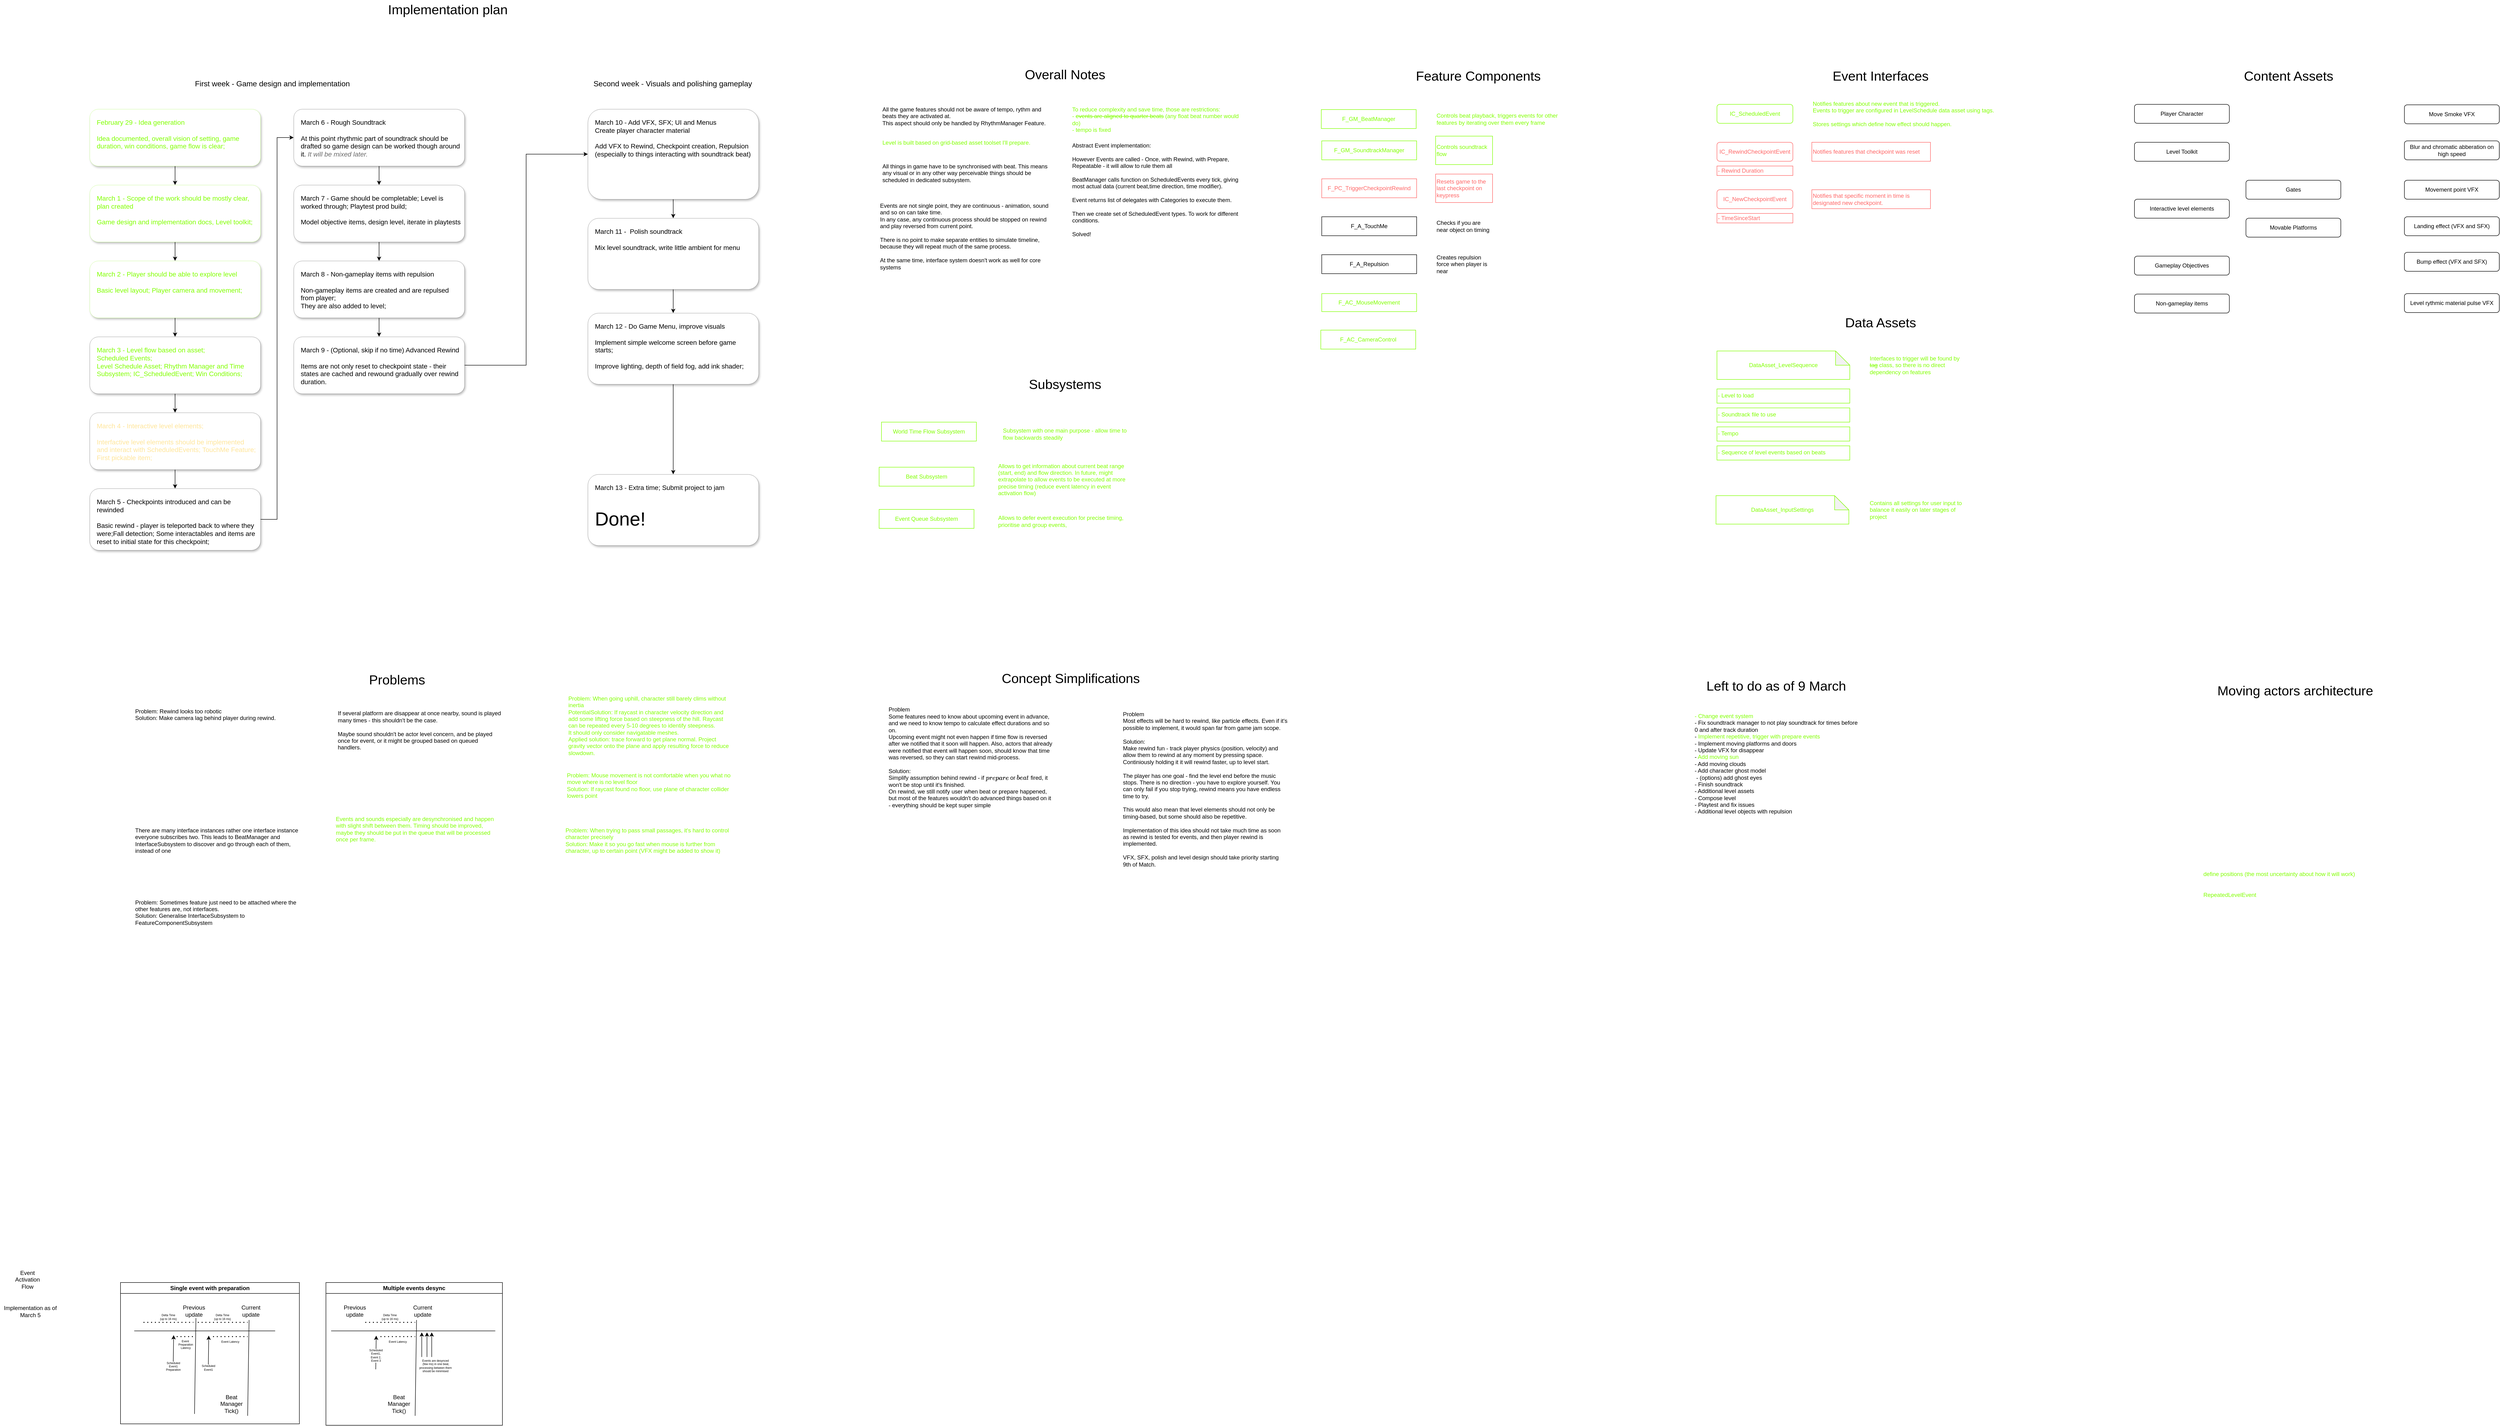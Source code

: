 <mxfile version="23.1.5" type="device">
  <diagram name="Page-1" id="owv8p-Lf1dp_q_vDyG9w">
    <mxGraphModel dx="2539" dy="1909" grid="0" gridSize="10" guides="1" tooltips="1" connect="1" arrows="1" fold="1" page="0" pageScale="1" pageWidth="850" pageHeight="1100" math="0" shadow="0">
      <root>
        <mxCell id="0" />
        <mxCell id="1" parent="0" />
        <mxCell id="0gpyr5pIwed21yI04qNp-7" value="DataAsset_LevelSequence" style="shape=note;whiteSpace=wrap;html=1;backgroundOutline=1;darkOpacity=0.05;fontColor=#80FF00;strokeColor=#80FF00;" parent="1" vertex="1">
          <mxGeometry x="1760" y="-480" width="280" height="60" as="geometry" />
        </mxCell>
        <mxCell id="0gpyr5pIwed21yI04qNp-13" value="F_GM_SoundtrackManager" style="rounded=0;whiteSpace=wrap;html=1;fontColor=#80FF00;strokeColor=#80FF00;" parent="1" vertex="1">
          <mxGeometry x="927" y="-923" width="200" height="40" as="geometry" />
        </mxCell>
        <mxCell id="0gpyr5pIwed21yI04qNp-21" value="Interfaces to trigger will be found by &lt;strike&gt;tag&lt;/strike&gt;&amp;nbsp;class, so there is no direct dependency on features" style="text;html=1;align=left;verticalAlign=middle;whiteSpace=wrap;rounded=0;fontColor=#80FF00;strokeColor=none;" parent="1" vertex="1">
          <mxGeometry x="2080" y="-480" width="210" height="60" as="geometry" />
        </mxCell>
        <mxCell id="0gpyr5pIwed21yI04qNp-25" value="IC_RewindCheckpointEvent" style="rounded=1;whiteSpace=wrap;html=1;glass=0;fontColor=#FF6666;strokeColor=#FF6666;" parent="1" vertex="1">
          <mxGeometry x="1760" y="-920" width="160" height="40" as="geometry" />
        </mxCell>
        <mxCell id="0gpyr5pIwed21yI04qNp-26" value="F_GM_BeatManager" style="rounded=0;whiteSpace=wrap;html=1;fontColor=#80FF00;strokeColor=#80FF00;" parent="1" vertex="1">
          <mxGeometry x="926" y="-989" width="200" height="40" as="geometry" />
        </mxCell>
        <mxCell id="0gpyr5pIwed21yI04qNp-28" value="F_PC_TriggerCheckpointRewind" style="rounded=0;whiteSpace=wrap;html=1;strokeColor=#FF6666;fontColor=#FF6666;" parent="1" vertex="1">
          <mxGeometry x="927" y="-843" width="200" height="40" as="geometry" />
        </mxCell>
        <mxCell id="0gpyr5pIwed21yI04qNp-29" value="F_A_TouchMe" style="rounded=0;whiteSpace=wrap;html=1;" parent="1" vertex="1">
          <mxGeometry x="927" y="-763" width="200" height="40" as="geometry" />
        </mxCell>
        <mxCell id="0gpyr5pIwed21yI04qNp-31" value="Checks if you are near object on timing" style="text;html=1;align=left;verticalAlign=middle;whiteSpace=wrap;rounded=0;" parent="1" vertex="1">
          <mxGeometry x="1167" y="-763" width="120" height="40" as="geometry" />
        </mxCell>
        <mxCell id="0gpyr5pIwed21yI04qNp-32" value="Resets game to the last checkpoint on keypress" style="text;html=1;align=left;verticalAlign=middle;whiteSpace=wrap;rounded=0;strokeColor=#FF6666;fontColor=#FF6666;" parent="1" vertex="1">
          <mxGeometry x="1167" y="-853" width="120" height="60" as="geometry" />
        </mxCell>
        <mxCell id="0gpyr5pIwed21yI04qNp-33" value="Controls soundtrack flow" style="text;html=1;align=left;verticalAlign=middle;whiteSpace=wrap;rounded=0;fontColor=#80FF00;strokeColor=#80FF00;" parent="1" vertex="1">
          <mxGeometry x="1167" y="-933" width="120" height="60" as="geometry" />
        </mxCell>
        <mxCell id="0gpyr5pIwed21yI04qNp-35" value="F_A_Repulsion" style="rounded=0;whiteSpace=wrap;html=1;" parent="1" vertex="1">
          <mxGeometry x="927" y="-683" width="200" height="40" as="geometry" />
        </mxCell>
        <mxCell id="0gpyr5pIwed21yI04qNp-38" value="Creates repulsion force when player is near" style="text;html=1;align=left;verticalAlign=middle;whiteSpace=wrap;rounded=0;" parent="1" vertex="1">
          <mxGeometry x="1167" y="-683" width="120" height="40" as="geometry" />
        </mxCell>
        <mxCell id="0gpyr5pIwed21yI04qNp-39" value="IC_ScheduledEvent" style="rounded=1;whiteSpace=wrap;html=1;glass=0;strokeColor=#80FF00;fontColor=#80FF00;" parent="1" vertex="1">
          <mxGeometry x="1760" y="-1000" width="160" height="40" as="geometry" />
        </mxCell>
        <mxCell id="0gpyr5pIwed21yI04qNp-40" value="Feature Components" style="text;html=1;align=center;verticalAlign=middle;whiteSpace=wrap;rounded=0;fontSize=28;" parent="1" vertex="1">
          <mxGeometry x="1042" y="-1080" width="430" height="40" as="geometry" />
        </mxCell>
        <mxCell id="0gpyr5pIwed21yI04qNp-41" value="Event Interfaces" style="text;html=1;align=center;verticalAlign=middle;whiteSpace=wrap;rounded=0;fontSize=28;" parent="1" vertex="1">
          <mxGeometry x="1890" y="-1080" width="430" height="40" as="geometry" />
        </mxCell>
        <mxCell id="0gpyr5pIwed21yI04qNp-42" value="IC_NewCheckpointEvent" style="rounded=1;whiteSpace=wrap;html=1;glass=0;fontColor=#FF6666;strokeColor=#FF6666;" parent="1" vertex="1">
          <mxGeometry x="1760" y="-820" width="160" height="40" as="geometry" />
        </mxCell>
        <mxCell id="0gpyr5pIwed21yI04qNp-43" value="Notifies features about new event that is triggered. &lt;br&gt;Events to trigger are configured in LevelSchedule data asset using tags.&lt;br&gt;&lt;br&gt;Stores settings which define how effect should happen." style="text;html=1;align=left;verticalAlign=middle;whiteSpace=wrap;rounded=0;fontColor=#80FF00;" parent="1" vertex="1">
          <mxGeometry x="1960" y="-1015" width="395" height="70" as="geometry" />
        </mxCell>
        <mxCell id="0gpyr5pIwed21yI04qNp-44" value="Notifies features that checkpoint was reset" style="text;html=1;align=left;verticalAlign=middle;whiteSpace=wrap;rounded=0;fontColor=#FF6666;strokeColor=#FF6666;" parent="1" vertex="1">
          <mxGeometry x="1960" y="-920" width="250" height="40" as="geometry" />
        </mxCell>
        <mxCell id="0gpyr5pIwed21yI04qNp-45" value="Overall Notes" style="text;html=1;align=center;verticalAlign=middle;whiteSpace=wrap;rounded=0;fontSize=28;" parent="1" vertex="1">
          <mxGeometry x="266" y="-1083" width="240" height="40" as="geometry" />
        </mxCell>
        <mxCell id="0gpyr5pIwed21yI04qNp-46" value="All the game features should not be aware of tempo, rythm and beats they are activated at.&lt;br&gt;This aspect should only be handled by RhythmManager Feature." style="text;html=1;align=left;verticalAlign=top;whiteSpace=wrap;rounded=0;" parent="1" vertex="1">
          <mxGeometry x="-1" y="-1003" width="360" height="64" as="geometry" />
        </mxCell>
        <mxCell id="0gpyr5pIwed21yI04qNp-49" value="- Rewind Duration" style="text;html=1;align=left;verticalAlign=middle;whiteSpace=wrap;rounded=0;fontColor=#FF6666;strokeColor=#FF6666;" parent="1" vertex="1">
          <mxGeometry x="1760" y="-870" width="160" height="20" as="geometry" />
        </mxCell>
        <mxCell id="0gpyr5pIwed21yI04qNp-52" value="- TimeSinceStart" style="text;html=1;align=left;verticalAlign=middle;whiteSpace=wrap;rounded=0;fontColor=#FF6666;strokeColor=#FF6666;" parent="1" vertex="1">
          <mxGeometry x="1760" y="-770" width="160" height="20" as="geometry" />
        </mxCell>
        <mxCell id="0gpyr5pIwed21yI04qNp-53" value="Notifies that specific moment in time is designated new checkpoint." style="text;html=1;align=left;verticalAlign=middle;whiteSpace=wrap;rounded=0;fontColor=#FF6666;strokeColor=#FF6666;" parent="1" vertex="1">
          <mxGeometry x="1960" y="-820" width="250" height="40" as="geometry" />
        </mxCell>
        <mxCell id="0gpyr5pIwed21yI04qNp-55" value="Data Assets" style="text;html=1;align=center;verticalAlign=middle;whiteSpace=wrap;rounded=0;fontSize=28;" parent="1" vertex="1">
          <mxGeometry x="1890" y="-560" width="430" height="40" as="geometry" />
        </mxCell>
        <mxCell id="0gpyr5pIwed21yI04qNp-56" value="Content Assets" style="text;html=1;align=center;verticalAlign=middle;whiteSpace=wrap;rounded=0;fontSize=28;" parent="1" vertex="1">
          <mxGeometry x="2750" y="-1080" width="430" height="40" as="geometry" />
        </mxCell>
        <mxCell id="0gpyr5pIwed21yI04qNp-57" value="Player Character" style="rounded=1;whiteSpace=wrap;html=1;" parent="1" vertex="1">
          <mxGeometry x="2640" y="-1000" width="200" height="40" as="geometry" />
        </mxCell>
        <mxCell id="0gpyr5pIwed21yI04qNp-58" value="Level Toolkit" style="rounded=1;whiteSpace=wrap;html=1;" parent="1" vertex="1">
          <mxGeometry x="2640" y="-920" width="200" height="40" as="geometry" />
        </mxCell>
        <mxCell id="0gpyr5pIwed21yI04qNp-59" value="Non-gameplay items" style="rounded=1;whiteSpace=wrap;html=1;" parent="1" vertex="1">
          <mxGeometry x="2640" y="-600" width="200" height="40" as="geometry" />
        </mxCell>
        <mxCell id="0gpyr5pIwed21yI04qNp-60" value="Gameplay Objectives" style="rounded=1;whiteSpace=wrap;html=1;" parent="1" vertex="1">
          <mxGeometry x="2640" y="-680" width="200" height="40" as="geometry" />
        </mxCell>
        <mxCell id="0gpyr5pIwed21yI04qNp-61" value="Movable Platforms" style="rounded=1;whiteSpace=wrap;html=1;" parent="1" vertex="1">
          <mxGeometry x="2875" y="-760" width="200" height="40" as="geometry" />
        </mxCell>
        <mxCell id="0gpyr5pIwed21yI04qNp-62" value="Gates" style="rounded=1;whiteSpace=wrap;html=1;" parent="1" vertex="1">
          <mxGeometry x="2875" y="-840" width="200" height="40" as="geometry" />
        </mxCell>
        <mxCell id="0gpyr5pIwed21yI04qNp-63" value="Level is built based on grid-based asset toolset I&#39;ll prepare." style="text;html=1;align=left;verticalAlign=top;whiteSpace=wrap;rounded=0;fontColor=#80FF00;" parent="1" vertex="1">
          <mxGeometry x="-1" y="-933" width="360" height="50" as="geometry" />
        </mxCell>
        <mxCell id="0gpyr5pIwed21yI04qNp-64" value="Implementation plan" style="text;html=1;align=center;verticalAlign=middle;whiteSpace=wrap;rounded=0;fontSize=28;" parent="1" vertex="1">
          <mxGeometry x="-1070" y="-1220" width="310" height="40" as="geometry" />
        </mxCell>
        <mxCell id="0gpyr5pIwed21yI04qNp-78" style="edgeStyle=orthogonalEdgeStyle;rounded=0;orthogonalLoop=1;jettySize=auto;html=1;" parent="1" source="0gpyr5pIwed21yI04qNp-66" target="0gpyr5pIwed21yI04qNp-67" edge="1">
          <mxGeometry relative="1" as="geometry" />
        </mxCell>
        <mxCell id="0gpyr5pIwed21yI04qNp-66" value="&lt;font color=&quot;#80ff00&quot; style=&quot;font-size: 14px;&quot;&gt;&lt;font style=&quot;font-size: 14px;&quot;&gt;February 29 - Idea generation&lt;/font&gt;&lt;br&gt;&lt;br&gt;Idea documented, overall vision of setting, game duration, win conditions, game flow is clear;&lt;/font&gt;" style="text;html=1;align=left;verticalAlign=top;whiteSpace=wrap;rounded=1;fontSize=14;fillColor=default;glass=0;shadow=1;strokeColor=#80FF00;strokeWidth=0.25;spacingTop=5;spacing=10;spacingLeft=5;" parent="1" vertex="1">
          <mxGeometry x="-1670" y="-990" width="360" height="120" as="geometry" />
        </mxCell>
        <mxCell id="0gpyr5pIwed21yI04qNp-79" style="edgeStyle=orthogonalEdgeStyle;rounded=0;orthogonalLoop=1;jettySize=auto;html=1;" parent="1" source="0gpyr5pIwed21yI04qNp-67" target="0gpyr5pIwed21yI04qNp-68" edge="1">
          <mxGeometry relative="1" as="geometry" />
        </mxCell>
        <mxCell id="0gpyr5pIwed21yI04qNp-67" value="&lt;font color=&quot;#80ff00&quot;&gt;&lt;font style=&quot;font-size: 14px;&quot;&gt;March 1 - &lt;/font&gt;&lt;font style=&quot;font-size: 14px;&quot;&gt;Scope of the work should be mostly clear, plan created&lt;/font&gt;&lt;br&gt;&lt;br&gt;Game design and implementation docs, Level toolkit;&lt;/font&gt;&lt;div&gt;&lt;br&gt;&lt;/div&gt;" style="text;html=1;align=left;verticalAlign=top;whiteSpace=wrap;rounded=1;fontSize=14;fillColor=default;glass=0;shadow=1;strokeColor=#80FF00;strokeWidth=0.25;spacingTop=5;spacing=10;spacingLeft=5;" parent="1" vertex="1">
          <mxGeometry x="-1670" y="-830" width="360" height="120" as="geometry" />
        </mxCell>
        <mxCell id="0gpyr5pIwed21yI04qNp-80" style="edgeStyle=orthogonalEdgeStyle;rounded=0;orthogonalLoop=1;jettySize=auto;html=1;" parent="1" source="0gpyr5pIwed21yI04qNp-68" target="0gpyr5pIwed21yI04qNp-70" edge="1">
          <mxGeometry relative="1" as="geometry" />
        </mxCell>
        <mxCell id="0gpyr5pIwed21yI04qNp-68" value="&lt;font color=&quot;#80ff00&quot;&gt;March 2 - Player should be able to explore level&lt;br&gt;&lt;br&gt;Basic level layout; Player camera and movement; &lt;/font&gt;&lt;div&gt;&lt;br&gt;&lt;/div&gt;" style="text;html=1;align=left;verticalAlign=top;whiteSpace=wrap;rounded=1;fontSize=14;fillColor=default;glass=0;shadow=1;strokeColor=#80FF00;strokeWidth=0.25;spacingTop=5;spacing=10;spacingLeft=5;" parent="1" vertex="1">
          <mxGeometry x="-1670" y="-670" width="360" height="120" as="geometry" />
        </mxCell>
        <mxCell id="0gpyr5pIwed21yI04qNp-81" style="edgeStyle=orthogonalEdgeStyle;rounded=0;orthogonalLoop=1;jettySize=auto;html=1;" parent="1" source="0gpyr5pIwed21yI04qNp-70" target="0gpyr5pIwed21yI04qNp-72" edge="1">
          <mxGeometry relative="1" as="geometry" />
        </mxCell>
        <mxCell id="0gpyr5pIwed21yI04qNp-70" value="&lt;font color=&quot;#80ff00&quot;&gt;March 3 - Level flow based on asset;&lt;br&gt;Scheduled Events;&lt;/font&gt;&amp;nbsp;&lt;br&gt;&lt;font color=&quot;#80ff00&quot;&gt;Level Schedule Asset; Rhythm Manager and Time Subsystem; IC_ScheduledEvent; Win Conditions;&amp;nbsp;&lt;/font&gt;" style="text;html=1;align=left;verticalAlign=top;whiteSpace=wrap;rounded=1;fontSize=14;fillColor=default;glass=0;shadow=1;strokeColor=default;strokeWidth=0.25;spacingTop=5;spacing=10;spacingLeft=5;" parent="1" vertex="1">
          <mxGeometry x="-1670" y="-510" width="360" height="120" as="geometry" />
        </mxCell>
        <mxCell id="0gpyr5pIwed21yI04qNp-85" style="edgeStyle=orthogonalEdgeStyle;rounded=0;orthogonalLoop=1;jettySize=auto;html=1;" parent="1" source="0gpyr5pIwed21yI04qNp-72" target="0gpyr5pIwed21yI04qNp-84" edge="1">
          <mxGeometry relative="1" as="geometry" />
        </mxCell>
        <mxCell id="0gpyr5pIwed21yI04qNp-72" value="March 4 - Interactive level elements;&lt;br&gt;&lt;br&gt;Interfactive level elements should be implemented and interact with ScheduledEvents; TouchMe Feature; First pickable item;" style="text;html=1;align=left;verticalAlign=top;whiteSpace=wrap;rounded=1;fontSize=14;fillColor=default;glass=0;shadow=1;strokeColor=default;strokeWidth=0.25;spacingTop=5;spacing=10;spacingLeft=5;fontColor=#FFE599;" parent="1" vertex="1">
          <mxGeometry x="-1670" y="-350" width="360" height="120" as="geometry" />
        </mxCell>
        <mxCell id="0gpyr5pIwed21yI04qNp-75" value="Interactive level elements" style="rounded=1;whiteSpace=wrap;html=1;" parent="1" vertex="1">
          <mxGeometry x="2640" y="-800" width="200" height="40" as="geometry" />
        </mxCell>
        <mxCell id="0gpyr5pIwed21yI04qNp-82" value="First week - Game design and implementation" style="text;html=1;align=left;verticalAlign=top;whiteSpace=wrap;rounded=0;fontSize=16;" parent="1" vertex="1">
          <mxGeometry x="-1450" y="-1060" width="360" height="40" as="geometry" />
        </mxCell>
        <mxCell id="0gpyr5pIwed21yI04qNp-83" value="Second week - Visuals and polishing gameplay" style="text;html=1;align=left;verticalAlign=top;whiteSpace=wrap;rounded=0;fontSize=16;" parent="1" vertex="1">
          <mxGeometry x="-610" y="-1060" width="360" height="40" as="geometry" />
        </mxCell>
        <mxCell id="0gpyr5pIwed21yI04qNp-87" style="edgeStyle=orthogonalEdgeStyle;rounded=0;orthogonalLoop=1;jettySize=auto;html=1;entryX=0;entryY=0.5;entryDx=0;entryDy=0;" parent="1" source="0gpyr5pIwed21yI04qNp-84" target="0gpyr5pIwed21yI04qNp-88" edge="1">
          <mxGeometry relative="1" as="geometry">
            <mxPoint x="-1190" y="-930" as="targetPoint" />
          </mxGeometry>
        </mxCell>
        <mxCell id="0gpyr5pIwed21yI04qNp-84" value="March 5 - Checkpoints introduced and can be rewinded&lt;br&gt;&lt;br&gt;Basic rewind - player is teleported back to where they were;Fall detection;&amp;nbsp;Some interactables and items are reset to initial state for this checkpoint;" style="text;html=1;align=left;verticalAlign=top;whiteSpace=wrap;rounded=1;fontSize=14;fillColor=default;glass=0;shadow=1;strokeColor=default;strokeWidth=0.25;spacingTop=5;spacing=10;spacingLeft=5;" parent="1" vertex="1">
          <mxGeometry x="-1670" y="-190" width="360" height="130" as="geometry" />
        </mxCell>
        <mxCell id="0gpyr5pIwed21yI04qNp-107" style="edgeStyle=orthogonalEdgeStyle;rounded=0;orthogonalLoop=1;jettySize=auto;html=1;" parent="1" source="0gpyr5pIwed21yI04qNp-88" target="0gpyr5pIwed21yI04qNp-104" edge="1">
          <mxGeometry relative="1" as="geometry" />
        </mxCell>
        <mxCell id="0gpyr5pIwed21yI04qNp-88" value="March 6 - Rough Soundtrack&lt;br&gt;&lt;br&gt;At this point rhythmic part of soundtrack should be drafted so game design can be worked though around it.&amp;nbsp;&lt;i&gt;&lt;font color=&quot;#696969&quot;&gt;It will be mixed later.&lt;/font&gt;&lt;/i&gt;&lt;br&gt;&lt;div&gt;&lt;br&gt;&lt;/div&gt;" style="text;html=1;align=left;verticalAlign=top;whiteSpace=wrap;rounded=1;fontSize=14;fillColor=default;glass=0;shadow=1;strokeColor=default;strokeWidth=0.25;spacingTop=5;spacing=10;spacingLeft=5;" parent="1" vertex="1">
          <mxGeometry x="-1240" y="-990" width="360" height="120" as="geometry" />
        </mxCell>
        <mxCell id="0gpyr5pIwed21yI04qNp-92" style="edgeStyle=orthogonalEdgeStyle;rounded=0;orthogonalLoop=1;jettySize=auto;html=1;entryX=0.5;entryY=0;entryDx=0;entryDy=0;" parent="1" source="0gpyr5pIwed21yI04qNp-90" target="0gpyr5pIwed21yI04qNp-93" edge="1">
          <mxGeometry relative="1" as="geometry">
            <mxPoint x="-1060" y="-670" as="targetPoint" />
          </mxGeometry>
        </mxCell>
        <mxCell id="0gpyr5pIwed21yI04qNp-90" value="March 8 - Non-gameplay items with repulsion&lt;br&gt;&lt;br&gt;Non-gameplay items are created and are repulsed from player;&lt;br&gt;They are also added to level;" style="text;html=1;align=left;verticalAlign=top;whiteSpace=wrap;rounded=1;fontSize=14;fillColor=default;glass=0;shadow=1;strokeColor=default;strokeWidth=0.25;spacingTop=5;spacing=10;spacingLeft=5;" parent="1" vertex="1">
          <mxGeometry x="-1240" y="-670" width="360" height="120" as="geometry" />
        </mxCell>
        <mxCell id="0gpyr5pIwed21yI04qNp-110" style="edgeStyle=orthogonalEdgeStyle;rounded=0;orthogonalLoop=1;jettySize=auto;html=1;entryX=0;entryY=0.5;entryDx=0;entryDy=0;" parent="1" source="0gpyr5pIwed21yI04qNp-93" target="0gpyr5pIwed21yI04qNp-109" edge="1">
          <mxGeometry relative="1" as="geometry" />
        </mxCell>
        <mxCell id="0gpyr5pIwed21yI04qNp-93" value="March 9 - (Optional, skip if no time) Advanced Rewind&lt;br&gt;&lt;br&gt;Items are not only reset to checkpoint state - their states are cached and rewound gradually over rewind duration." style="text;html=1;align=left;verticalAlign=top;whiteSpace=wrap;rounded=1;fontSize=14;fillColor=default;glass=0;shadow=1;strokeColor=default;strokeWidth=0.25;spacingTop=5;spacing=10;spacingLeft=5;" parent="1" vertex="1">
          <mxGeometry x="-1240" y="-510" width="360" height="120" as="geometry" />
        </mxCell>
        <mxCell id="0gpyr5pIwed21yI04qNp-94" value="All things in game have to be synchronised with beat. This means any visual or in any other way perceivable things should be scheduled in dedicated subsystem." style="text;html=1;align=left;verticalAlign=top;whiteSpace=wrap;rounded=0;" parent="1" vertex="1">
          <mxGeometry x="-1" y="-883" width="360" height="60" as="geometry" />
        </mxCell>
        <mxCell id="0gpyr5pIwed21yI04qNp-96" value="- Level to load&lt;div&gt;&lt;br&gt;&lt;/div&gt;" style="text;html=1;align=left;verticalAlign=top;whiteSpace=wrap;rounded=0;fontColor=#80FF00;strokeColor=#80FF00;" parent="1" vertex="1">
          <mxGeometry x="1760" y="-400" width="280" height="30" as="geometry" />
        </mxCell>
        <mxCell id="0gpyr5pIwed21yI04qNp-97" value="- Soundtrack file to use" style="text;html=1;align=left;verticalAlign=top;whiteSpace=wrap;rounded=0;fontColor=#80FF00;strokeColor=#80FF00;" parent="1" vertex="1">
          <mxGeometry x="1760" y="-360" width="280" height="30" as="geometry" />
        </mxCell>
        <mxCell id="0gpyr5pIwed21yI04qNp-98" value="- Sequence of level events based on beats" style="text;html=1;align=left;verticalAlign=top;whiteSpace=wrap;rounded=0;fontColor=#80FF00;strokeColor=#80FF00;" parent="1" vertex="1">
          <mxGeometry x="1760" y="-280" width="280" height="30" as="geometry" />
        </mxCell>
        <mxCell id="0gpyr5pIwed21yI04qNp-99" value="- Tempo" style="text;html=1;align=left;verticalAlign=top;whiteSpace=wrap;rounded=0;fontColor=#80FF00;strokeColor=#80FF00;" parent="1" vertex="1">
          <mxGeometry x="1760" y="-320" width="280" height="30" as="geometry" />
        </mxCell>
        <mxCell id="0gpyr5pIwed21yI04qNp-100" value="To reduce complexity and save time, those are restrictions:&lt;br&gt;-&amp;nbsp;&lt;strike&gt;events are aligned to quarter beats&lt;/strike&gt;&amp;nbsp;(any float beat number would do)&lt;br&gt;- tempo is fixed&amp;nbsp;" style="text;html=1;align=left;verticalAlign=top;whiteSpace=wrap;rounded=0;fontColor=#80FF00;" parent="1" vertex="1">
          <mxGeometry x="399" y="-1003" width="360" height="67" as="geometry" />
        </mxCell>
        <mxCell id="0gpyr5pIwed21yI04qNp-108" value="" style="edgeStyle=orthogonalEdgeStyle;rounded=0;orthogonalLoop=1;jettySize=auto;html=1;" parent="1" source="0gpyr5pIwed21yI04qNp-104" target="0gpyr5pIwed21yI04qNp-90" edge="1">
          <mxGeometry relative="1" as="geometry" />
        </mxCell>
        <mxCell id="0gpyr5pIwed21yI04qNp-104" value="March 7 - Game should be completable; Level is worked through; Playtest prod build;&lt;br&gt;&lt;div&gt;&lt;br&gt;&lt;/div&gt;&lt;div&gt;Model objective items, design level, iterate in playtests&lt;/div&gt;" style="text;html=1;align=left;verticalAlign=top;whiteSpace=wrap;rounded=1;fontSize=14;fillColor=default;glass=0;shadow=1;strokeColor=default;strokeWidth=0.25;spacingTop=5;spacing=10;spacingLeft=5;" parent="1" vertex="1">
          <mxGeometry x="-1240" y="-830" width="360" height="120" as="geometry" />
        </mxCell>
        <mxCell id="0gpyr5pIwed21yI04qNp-115" style="edgeStyle=orthogonalEdgeStyle;rounded=0;orthogonalLoop=1;jettySize=auto;html=1;entryX=0.5;entryY=0;entryDx=0;entryDy=0;" parent="1" source="0gpyr5pIwed21yI04qNp-109" target="0gpyr5pIwed21yI04qNp-113" edge="1">
          <mxGeometry relative="1" as="geometry" />
        </mxCell>
        <mxCell id="0gpyr5pIwed21yI04qNp-109" value="March 10 - Add VFX, SFX; UI and Menus&lt;br&gt;Create player character material&lt;br&gt;&lt;br&gt;Add VFX to Rewind, Checkpoint creation, Repulsion (especially to things interacting with soundtrack beat)&lt;br&gt;&lt;div&gt;&lt;br&gt;&lt;/div&gt;" style="text;html=1;align=left;verticalAlign=top;whiteSpace=wrap;rounded=1;fontSize=14;fillColor=default;glass=0;shadow=1;strokeColor=default;strokeWidth=0.25;spacingTop=5;spacing=10;spacingLeft=5;" parent="1" vertex="1">
          <mxGeometry x="-620" y="-990" width="360" height="190" as="geometry" />
        </mxCell>
        <mxCell id="0gpyr5pIwed21yI04qNp-118" style="edgeStyle=orthogonalEdgeStyle;rounded=0;orthogonalLoop=1;jettySize=auto;html=1;entryX=0.5;entryY=0;entryDx=0;entryDy=0;" parent="1" source="0gpyr5pIwed21yI04qNp-113" target="0gpyr5pIwed21yI04qNp-116" edge="1">
          <mxGeometry relative="1" as="geometry" />
        </mxCell>
        <mxCell id="0gpyr5pIwed21yI04qNp-113" value="March 11 -&amp;nbsp; Polish soundtrack&lt;br&gt;&lt;br&gt;Mix level soundtrack, write little ambient for menu" style="text;html=1;align=left;verticalAlign=top;whiteSpace=wrap;rounded=1;fontSize=14;fillColor=default;glass=0;shadow=1;strokeColor=default;strokeWidth=0.25;spacingTop=5;spacing=10;spacingLeft=5;" parent="1" vertex="1">
          <mxGeometry x="-620" y="-760" width="360" height="150" as="geometry" />
        </mxCell>
        <mxCell id="0gpyr5pIwed21yI04qNp-119" style="edgeStyle=orthogonalEdgeStyle;rounded=0;orthogonalLoop=1;jettySize=auto;html=1;entryX=0.5;entryY=0;entryDx=0;entryDy=0;" parent="1" source="0gpyr5pIwed21yI04qNp-116" target="0gpyr5pIwed21yI04qNp-120" edge="1">
          <mxGeometry relative="1" as="geometry">
            <mxPoint x="-440" y="-220" as="targetPoint" />
          </mxGeometry>
        </mxCell>
        <mxCell id="0gpyr5pIwed21yI04qNp-116" value="March 12 - Do Game Menu, improve visuals&lt;br&gt;&lt;br&gt;&lt;div&gt;Implement simple welcome screen before game starts;&lt;/div&gt;&lt;div&gt;&lt;br&gt;&lt;/div&gt;&lt;div&gt;Improve lighting, depth of field fog, add ink shader;&lt;br&gt;&lt;/div&gt;" style="text;html=1;align=left;verticalAlign=top;whiteSpace=wrap;rounded=1;fontSize=14;fillColor=default;glass=0;shadow=1;strokeColor=default;strokeWidth=0.25;spacingTop=5;spacing=10;spacingLeft=5;" parent="1" vertex="1">
          <mxGeometry x="-620" y="-560" width="360" height="150" as="geometry" />
        </mxCell>
        <mxCell id="0gpyr5pIwed21yI04qNp-120" value="March 13&amp;nbsp;- Extra time; Submit project to jam&lt;br&gt;&lt;br&gt;&lt;br&gt;&lt;div style=&quot;&quot;&gt;&lt;span style=&quot;background-color: initial; font-size: 40px;&quot;&gt;Done!&lt;/span&gt;&lt;/div&gt;" style="text;html=1;align=left;verticalAlign=top;whiteSpace=wrap;rounded=1;fontSize=14;fillColor=default;glass=0;shadow=1;strokeColor=default;strokeWidth=0.25;spacingTop=5;spacing=10;spacingLeft=5;" parent="1" vertex="1">
          <mxGeometry x="-620" y="-220" width="360" height="150" as="geometry" />
        </mxCell>
        <mxCell id="EbccCRgriFr5bWuw-MQq-2" value="F_AC_MouseMovement" style="rounded=0;whiteSpace=wrap;html=1;strokeColor=#80FF00;fontColor=#80FF00;" parent="1" vertex="1">
          <mxGeometry x="927" y="-601" width="200" height="38" as="geometry" />
        </mxCell>
        <mxCell id="EbccCRgriFr5bWuw-MQq-3" value="F_AC_CameraControl" style="rounded=0;whiteSpace=wrap;html=1;strokeColor=#80FF00;fontColor=#80FF00;" parent="1" vertex="1">
          <mxGeometry x="925" y="-524" width="200" height="40" as="geometry" />
        </mxCell>
        <mxCell id="EbccCRgriFr5bWuw-MQq-4" value="Controls beat playback, triggers events for other features by iterating over them every frame" style="text;html=1;align=left;verticalAlign=middle;whiteSpace=wrap;rounded=0;fontColor=#80FF00;" parent="1" vertex="1">
          <mxGeometry x="1167" y="-999" width="279" height="60" as="geometry" />
        </mxCell>
        <mxCell id="EbccCRgriFr5bWuw-MQq-5" value="DataAsset_InputSettings" style="shape=note;whiteSpace=wrap;html=1;backgroundOutline=1;darkOpacity=0.05;fontColor=#80FF00;strokeColor=#80FF00;" parent="1" vertex="1">
          <mxGeometry x="1758" y="-175" width="280" height="60" as="geometry" />
        </mxCell>
        <mxCell id="EbccCRgriFr5bWuw-MQq-6" value="Contains all settings for user input to balance it easily on later stages of project" style="text;html=1;align=left;verticalAlign=middle;whiteSpace=wrap;rounded=0;fontColor=#80FF00;strokeColor=none;" parent="1" vertex="1">
          <mxGeometry x="2080" y="-175" width="210" height="60" as="geometry" />
        </mxCell>
        <mxCell id="EbccCRgriFr5bWuw-MQq-7" value="Subsystems" style="text;html=1;align=center;verticalAlign=middle;whiteSpace=wrap;rounded=0;fontSize=28;" parent="1" vertex="1">
          <mxGeometry x="171" y="-430" width="430" height="40" as="geometry" />
        </mxCell>
        <mxCell id="EbccCRgriFr5bWuw-MQq-8" value="World Time Flow Subsystem" style="rounded=0;whiteSpace=wrap;html=1;fontColor=#80FF00;strokeColor=#80FF00;" parent="1" vertex="1">
          <mxGeometry x="-1" y="-330" width="200" height="40" as="geometry" />
        </mxCell>
        <mxCell id="EbccCRgriFr5bWuw-MQq-9" value="Subsystem with one main purpose - allow time to flow backwards steadily" style="text;html=1;align=left;verticalAlign=middle;whiteSpace=wrap;rounded=0;fontColor=#80FF00;" parent="1" vertex="1">
          <mxGeometry x="253" y="-335" width="282" height="60" as="geometry" />
        </mxCell>
        <mxCell id="PKnEZbOWq2XSmy1zuEi0-1" value="Problems" style="text;html=1;align=center;verticalAlign=middle;whiteSpace=wrap;rounded=0;fontSize=28;" parent="1" vertex="1">
          <mxGeometry x="-1177" y="193" width="310" height="40" as="geometry" />
        </mxCell>
        <mxCell id="PKnEZbOWq2XSmy1zuEi0-3" value="Events and sounds especially are desynchronised and happen with slight shift between them. Timing should be improved, maybe they should be put in the queue that will be processed once per frame.&amp;nbsp;" style="text;html=1;align=left;verticalAlign=middle;whiteSpace=wrap;rounded=0;fontColor=#80FF00;" parent="1" vertex="1">
          <mxGeometry x="-1153" y="495" width="349" height="65" as="geometry" />
        </mxCell>
        <mxCell id="PKnEZbOWq2XSmy1zuEi0-5" value="Problem&lt;br&gt;Some features need to know about upcoming event in advance, and we need to know tempo to calculate effect durations and so on.&amp;nbsp;&amp;nbsp;&lt;br&gt;Upcoming event might not even happen if time flow is reversed after we notified that it soon will happen. Also, actors that already were notified that event will happen soon, should know that time was reversed, so they can start rewind mid-process.&lt;br&gt;&lt;br&gt;Solution:&lt;br&gt;Simplify assumption behind rewind - if `prepare` or `beat` fired, it won&#39;t be stop until it&#39;s finished.&amp;nbsp;&lt;br&gt;On rewind, we still notify user when beat or prepare happened, but most of the features wouldn&#39;t do advanced things based on it - everything should be kept super simple&lt;br&gt;&lt;div&gt;&lt;br&gt;&lt;/div&gt;" style="text;html=1;align=left;verticalAlign=middle;whiteSpace=wrap;rounded=0;" parent="1" vertex="1">
          <mxGeometry x="12" y="273" width="349" height="222" as="geometry" />
        </mxCell>
        <mxCell id="PKnEZbOWq2XSmy1zuEi0-6" value="If several platform are disappear at once nearby, sound is played many times - this shouldn&#39;t be the case.&lt;br&gt;&lt;br&gt;Maybe sound shouldn&#39;t be actor level concern, and be played once for event, or it might be grouped based on queued handlers." style="text;html=1;align=left;verticalAlign=middle;whiteSpace=wrap;rounded=0;" parent="1" vertex="1">
          <mxGeometry x="-1149" y="266" width="349" height="108" as="geometry" />
        </mxCell>
        <mxCell id="PKnEZbOWq2XSmy1zuEi0-7" value="" style="endArrow=none;html=1;rounded=0;" parent="1" edge="1">
          <mxGeometry width="50" height="50" relative="1" as="geometry">
            <mxPoint x="-1161" y="1586" as="sourcePoint" />
            <mxPoint x="-815" y="1586" as="targetPoint" />
          </mxGeometry>
        </mxCell>
        <mxCell id="PKnEZbOWq2XSmy1zuEi0-8" value="Event Activation Flow" style="text;html=1;align=center;verticalAlign=middle;whiteSpace=wrap;rounded=0;" parent="1" vertex="1">
          <mxGeometry x="-1831" y="1449" width="60" height="57" as="geometry" />
        </mxCell>
        <mxCell id="PKnEZbOWq2XSmy1zuEi0-10" value="Implementation as of March 5" style="text;html=1;align=center;verticalAlign=middle;whiteSpace=wrap;rounded=0;" parent="1" vertex="1">
          <mxGeometry x="-1859" y="1530" width="128" height="30" as="geometry" />
        </mxCell>
        <mxCell id="PKnEZbOWq2XSmy1zuEi0-11" value="" style="endArrow=none;dashed=1;html=1;dashPattern=1 3;strokeWidth=2;rounded=0;" parent="1" edge="1">
          <mxGeometry width="50" height="50" relative="1" as="geometry">
            <mxPoint x="-1089" y="1568" as="sourcePoint" />
            <mxPoint x="-984" y="1568" as="targetPoint" />
          </mxGeometry>
        </mxCell>
        <mxCell id="PKnEZbOWq2XSmy1zuEi0-12" value="Previous update" style="text;html=1;align=center;verticalAlign=middle;whiteSpace=wrap;rounded=0;" parent="1" vertex="1">
          <mxGeometry x="-1141" y="1530" width="60" height="27" as="geometry" />
        </mxCell>
        <mxCell id="PKnEZbOWq2XSmy1zuEi0-13" value="Current update" style="text;html=1;align=center;verticalAlign=middle;whiteSpace=wrap;rounded=0;" parent="1" vertex="1">
          <mxGeometry x="-998" y="1530" width="60" height="27" as="geometry" />
        </mxCell>
        <mxCell id="PKnEZbOWq2XSmy1zuEi0-14" value="&lt;font style=&quot;font-size: 6px;&quot;&gt;Delta Time &lt;br&gt;(up to 16 ms)&lt;/font&gt;" style="text;html=1;align=center;verticalAlign=middle;whiteSpace=wrap;rounded=0;fontSize=6;" parent="1" vertex="1">
          <mxGeometry x="-1067" y="1542" width="60" height="30" as="geometry" />
        </mxCell>
        <mxCell id="PKnEZbOWq2XSmy1zuEi0-16" value="" style="endArrow=classic;html=1;rounded=0;" parent="1" edge="1">
          <mxGeometry width="50" height="50" relative="1" as="geometry">
            <mxPoint x="-1067" y="1667" as="sourcePoint" />
            <mxPoint x="-1066" y="1596" as="targetPoint" />
          </mxGeometry>
        </mxCell>
        <mxCell id="PKnEZbOWq2XSmy1zuEi0-17" value="Scheduled&lt;br style=&quot;font-size: 6px;&quot;&gt;Event1, &lt;br style=&quot;font-size: 6px;&quot;&gt;Event 2, &lt;br style=&quot;font-size: 6px;&quot;&gt;Event 3" style="edgeLabel;html=1;align=center;verticalAlign=middle;resizable=0;points=[];fontSize=6;" parent="PKnEZbOWq2XSmy1zuEi0-16" vertex="1" connectable="0">
          <mxGeometry x="0.26" y="1" relative="1" as="geometry">
            <mxPoint y="15" as="offset" />
          </mxGeometry>
        </mxCell>
        <mxCell id="PKnEZbOWq2XSmy1zuEi0-18" value="" style="endArrow=none;dashed=1;html=1;dashPattern=1 3;strokeWidth=2;rounded=0;" parent="1" edge="1">
          <mxGeometry width="50" height="50" relative="1" as="geometry">
            <mxPoint x="-1057" y="1598" as="sourcePoint" />
            <mxPoint x="-984" y="1598" as="targetPoint" />
          </mxGeometry>
        </mxCell>
        <mxCell id="PKnEZbOWq2XSmy1zuEi0-19" value="&lt;font style=&quot;&quot;&gt;&lt;font style=&quot;font-size: 6px;&quot;&gt;Event Latency&lt;/font&gt;&lt;br&gt;&lt;/font&gt;" style="edgeLabel;html=1;align=center;verticalAlign=middle;resizable=0;points=[];" parent="PKnEZbOWq2XSmy1zuEi0-18" vertex="1" connectable="0">
          <mxGeometry x="0.172" y="1" relative="1" as="geometry">
            <mxPoint x="-7" y="10" as="offset" />
          </mxGeometry>
        </mxCell>
        <mxCell id="PKnEZbOWq2XSmy1zuEi0-21" value="" style="endArrow=none;html=1;rounded=0;" parent="1" edge="1">
          <mxGeometry width="50" height="50" relative="1" as="geometry">
            <mxPoint x="-984" y="1765" as="sourcePoint" />
            <mxPoint x="-981" y="1563" as="targetPoint" />
          </mxGeometry>
        </mxCell>
        <mxCell id="PKnEZbOWq2XSmy1zuEi0-22" value="Beat Manager Tick()" style="text;html=1;align=center;verticalAlign=middle;whiteSpace=wrap;rounded=0;" parent="1" vertex="1">
          <mxGeometry x="-1048" y="1713" width="60" height="54" as="geometry" />
        </mxCell>
        <mxCell id="PKnEZbOWq2XSmy1zuEi0-29" value="There are many interface instances rather one interface instance everyone subscribes two. This leads to BeatManager and InterfaceSubsystem to discover and go through each of them, instead of one&amp;nbsp;" style="text;html=1;align=left;verticalAlign=middle;whiteSpace=wrap;rounded=0;" parent="1" vertex="1">
          <mxGeometry x="-1576.5" y="498" width="349" height="108" as="geometry" />
        </mxCell>
        <mxCell id="PKnEZbOWq2XSmy1zuEi0-33" value="Problem: Mouse movement is not comfortable when you what no move where is no level floor&lt;br&gt;Solution: If raycast found no floor, use plane of character collider lowers point" style="text;html=1;align=left;verticalAlign=middle;whiteSpace=wrap;rounded=0;fontColor=#80FF00;" parent="1" vertex="1">
          <mxGeometry x="-666" y="382" width="349" height="108" as="geometry" />
        </mxCell>
        <mxCell id="PKnEZbOWq2XSmy1zuEi0-34" value="Problem: When going uphill, character still barely clims without inertia&lt;br&gt;PotentialSolution: If raycast in character velocity direction and add some lifting force based on steepness of the hill. Raycast can be repeated every 5-10 degrees to identify steepness.&lt;br&gt;It should only consider navigatable meshes.&lt;br&gt;Applied solution: trace forward to get plane normal. Project gravity vector onto the plane and apply resulting force to reduce slowdown." style="text;html=1;align=left;verticalAlign=middle;whiteSpace=wrap;rounded=0;fontColor=#80FF00;" parent="1" vertex="1">
          <mxGeometry x="-663" y="233" width="349" height="153.5" as="geometry" />
        </mxCell>
        <mxCell id="PKnEZbOWq2XSmy1zuEi0-36" value="" style="endArrow=none;html=1;rounded=0;" parent="1" edge="1">
          <mxGeometry width="50" height="50" relative="1" as="geometry">
            <mxPoint x="-1576" y="1586" as="sourcePoint" />
            <mxPoint x="-1279" y="1586" as="targetPoint" />
          </mxGeometry>
        </mxCell>
        <mxCell id="PKnEZbOWq2XSmy1zuEi0-37" value="" style="endArrow=none;dashed=1;html=1;dashPattern=1 3;strokeWidth=2;rounded=0;" parent="1" edge="1">
          <mxGeometry width="50" height="50" relative="1" as="geometry">
            <mxPoint x="-1442" y="1568" as="sourcePoint" />
            <mxPoint x="-1337" y="1568" as="targetPoint" />
          </mxGeometry>
        </mxCell>
        <mxCell id="PKnEZbOWq2XSmy1zuEi0-38" value="Previous update" style="text;html=1;align=center;verticalAlign=middle;whiteSpace=wrap;rounded=0;" parent="1" vertex="1">
          <mxGeometry x="-1480" y="1530" width="60" height="27" as="geometry" />
        </mxCell>
        <mxCell id="PKnEZbOWq2XSmy1zuEi0-39" value="Current update" style="text;html=1;align=center;verticalAlign=middle;whiteSpace=wrap;rounded=0;" parent="1" vertex="1">
          <mxGeometry x="-1360" y="1530" width="60" height="27" as="geometry" />
        </mxCell>
        <mxCell id="PKnEZbOWq2XSmy1zuEi0-40" value="&lt;font style=&quot;font-size: 6px;&quot;&gt;Delta Time &lt;br&gt;(up to 16 ms)&lt;/font&gt;" style="text;html=1;align=center;verticalAlign=middle;whiteSpace=wrap;rounded=0;fontSize=6;" parent="1" vertex="1">
          <mxGeometry x="-1420" y="1542" width="60" height="30" as="geometry" />
        </mxCell>
        <mxCell id="PKnEZbOWq2XSmy1zuEi0-41" value="" style="endArrow=classic;html=1;rounded=0;" parent="1" edge="1">
          <mxGeometry width="50" height="50" relative="1" as="geometry">
            <mxPoint x="-1420" y="1667" as="sourcePoint" />
            <mxPoint x="-1419" y="1596" as="targetPoint" />
          </mxGeometry>
        </mxCell>
        <mxCell id="PKnEZbOWq2XSmy1zuEi0-42" value="Scheduled&lt;br style=&quot;font-size: 6px;&quot;&gt;Event1" style="edgeLabel;html=1;align=center;verticalAlign=middle;resizable=0;points=[];fontSize=6;" parent="PKnEZbOWq2XSmy1zuEi0-41" vertex="1" connectable="0">
          <mxGeometry x="0.26" y="1" relative="1" as="geometry">
            <mxPoint y="41" as="offset" />
          </mxGeometry>
        </mxCell>
        <mxCell id="PKnEZbOWq2XSmy1zuEi0-43" value="" style="endArrow=none;dashed=1;html=1;dashPattern=1 3;strokeWidth=2;rounded=0;" parent="1" edge="1">
          <mxGeometry width="50" height="50" relative="1" as="geometry">
            <mxPoint x="-1410" y="1598" as="sourcePoint" />
            <mxPoint x="-1337" y="1598" as="targetPoint" />
          </mxGeometry>
        </mxCell>
        <mxCell id="PKnEZbOWq2XSmy1zuEi0-44" value="&lt;font style=&quot;&quot;&gt;&lt;font style=&quot;font-size: 6px;&quot;&gt;Event Latency&lt;/font&gt;&lt;br&gt;&lt;/font&gt;" style="edgeLabel;html=1;align=center;verticalAlign=middle;resizable=0;points=[];" parent="PKnEZbOWq2XSmy1zuEi0-43" vertex="1" connectable="0">
          <mxGeometry x="0.172" y="1" relative="1" as="geometry">
            <mxPoint x="-7" y="10" as="offset" />
          </mxGeometry>
        </mxCell>
        <mxCell id="PKnEZbOWq2XSmy1zuEi0-45" value="" style="endArrow=none;html=1;rounded=0;" parent="1" edge="1">
          <mxGeometry width="50" height="50" relative="1" as="geometry">
            <mxPoint x="-1337" y="1765" as="sourcePoint" />
            <mxPoint x="-1334" y="1563" as="targetPoint" />
          </mxGeometry>
        </mxCell>
        <mxCell id="PKnEZbOWq2XSmy1zuEi0-46" value="Beat Manager Tick()" style="text;html=1;align=center;verticalAlign=middle;whiteSpace=wrap;rounded=0;" parent="1" vertex="1">
          <mxGeometry x="-1401" y="1713" width="60" height="54" as="geometry" />
        </mxCell>
        <mxCell id="PKnEZbOWq2XSmy1zuEi0-55" value="Multiple events desync" style="swimlane;whiteSpace=wrap;html=1;" parent="1" vertex="1">
          <mxGeometry x="-1172" y="1484" width="372" height="301" as="geometry" />
        </mxCell>
        <mxCell id="PKnEZbOWq2XSmy1zuEi0-24" value="" style="endArrow=classic;html=1;rounded=0;" parent="PKnEZbOWq2XSmy1zuEi0-55" edge="1">
          <mxGeometry width="50" height="50" relative="1" as="geometry">
            <mxPoint x="202" y="157" as="sourcePoint" />
            <mxPoint x="202" y="105" as="targetPoint" />
          </mxGeometry>
        </mxCell>
        <mxCell id="PKnEZbOWq2XSmy1zuEi0-25" value="" style="endArrow=classic;html=1;rounded=0;" parent="PKnEZbOWq2XSmy1zuEi0-55" edge="1">
          <mxGeometry width="50" height="50" relative="1" as="geometry">
            <mxPoint x="213" y="157" as="sourcePoint" />
            <mxPoint x="213" y="105" as="targetPoint" />
          </mxGeometry>
        </mxCell>
        <mxCell id="PKnEZbOWq2XSmy1zuEi0-26" value="" style="endArrow=classic;html=1;rounded=0;" parent="PKnEZbOWq2XSmy1zuEi0-55" edge="1">
          <mxGeometry width="50" height="50" relative="1" as="geometry">
            <mxPoint x="223" y="157" as="sourcePoint" />
            <mxPoint x="223" y="105" as="targetPoint" />
          </mxGeometry>
        </mxCell>
        <mxCell id="PKnEZbOWq2XSmy1zuEi0-27" value="&lt;font style=&quot;font-size: 6px;&quot;&gt;Events are desynced&lt;br&gt;&amp;nbsp;(few ms) in one beat,&lt;br style=&quot;font-size: 6px;&quot;&gt;processing between them should be minimised&lt;/font&gt;" style="text;html=1;align=center;verticalAlign=middle;whiteSpace=wrap;rounded=0;fontSize=6;" parent="PKnEZbOWq2XSmy1zuEi0-55" vertex="1">
          <mxGeometry x="195" y="156" width="72" height="40" as="geometry" />
        </mxCell>
        <mxCell id="PKnEZbOWq2XSmy1zuEi0-58" value="" style="endArrow=classic;html=1;rounded=0;" parent="1" edge="1">
          <mxGeometry width="50" height="50" relative="1" as="geometry">
            <mxPoint x="-1494" y="1666" as="sourcePoint" />
            <mxPoint x="-1493" y="1595" as="targetPoint" />
          </mxGeometry>
        </mxCell>
        <mxCell id="PKnEZbOWq2XSmy1zuEi0-59" value="Scheduled&lt;br style=&quot;font-size: 6px;&quot;&gt;Event1&lt;br&gt;Preparation" style="edgeLabel;html=1;align=center;verticalAlign=middle;resizable=0;points=[];fontSize=6;" parent="PKnEZbOWq2XSmy1zuEi0-58" vertex="1" connectable="0">
          <mxGeometry x="0.26" y="1" relative="1" as="geometry">
            <mxPoint y="39" as="offset" />
          </mxGeometry>
        </mxCell>
        <mxCell id="PKnEZbOWq2XSmy1zuEi0-60" value="" style="endArrow=none;html=1;rounded=0;" parent="1" edge="1">
          <mxGeometry width="50" height="50" relative="1" as="geometry">
            <mxPoint x="-1449" y="1761" as="sourcePoint" />
            <mxPoint x="-1446" y="1559" as="targetPoint" />
          </mxGeometry>
        </mxCell>
        <mxCell id="PKnEZbOWq2XSmy1zuEi0-61" value="" style="endArrow=none;dashed=1;html=1;dashPattern=1 3;strokeWidth=2;rounded=0;" parent="1" edge="1">
          <mxGeometry width="50" height="50" relative="1" as="geometry">
            <mxPoint x="-1556.5" y="1568" as="sourcePoint" />
            <mxPoint x="-1451.5" y="1568" as="targetPoint" />
          </mxGeometry>
        </mxCell>
        <mxCell id="PKnEZbOWq2XSmy1zuEi0-62" value="&lt;font style=&quot;font-size: 6px;&quot;&gt;Delta Time &lt;br&gt;(up to 16 ms)&lt;/font&gt;" style="text;html=1;align=center;verticalAlign=middle;whiteSpace=wrap;rounded=0;fontSize=6;" parent="1" vertex="1">
          <mxGeometry x="-1534.5" y="1542" width="60" height="30" as="geometry" />
        </mxCell>
        <mxCell id="PKnEZbOWq2XSmy1zuEi0-63" value="" style="endArrow=none;dashed=1;html=1;dashPattern=1 3;strokeWidth=2;rounded=0;" parent="1" edge="1">
          <mxGeometry width="50" height="50" relative="1" as="geometry">
            <mxPoint x="-1486.5" y="1598" as="sourcePoint" />
            <mxPoint x="-1448" y="1598" as="targetPoint" />
          </mxGeometry>
        </mxCell>
        <mxCell id="PKnEZbOWq2XSmy1zuEi0-64" value="&lt;font style=&quot;font-size: 6px;&quot;&gt;&lt;font style=&quot;font-size: 6px;&quot;&gt;Event&amp;nbsp; &lt;br style=&quot;font-size: 6px;&quot;&gt;Preparation &lt;br style=&quot;font-size: 6px;&quot;&gt;Latency&lt;/font&gt;&lt;br style=&quot;font-size: 6px;&quot;&gt;&lt;/font&gt;" style="edgeLabel;html=1;align=center;verticalAlign=middle;resizable=0;points=[];fontSize=6;" parent="PKnEZbOWq2XSmy1zuEi0-63" vertex="1" connectable="0">
          <mxGeometry x="0.172" y="1" relative="1" as="geometry">
            <mxPoint x="-4" y="18" as="offset" />
          </mxGeometry>
        </mxCell>
        <mxCell id="PKnEZbOWq2XSmy1zuEi0-65" value="Single event with preparation" style="swimlane;whiteSpace=wrap;html=1;" parent="1" vertex="1">
          <mxGeometry x="-1605" y="1484" width="377" height="298" as="geometry" />
        </mxCell>
        <mxCell id="PKnEZbOWq2XSmy1zuEi0-66" value="Event Queue Subsystem" style="rounded=0;whiteSpace=wrap;html=1;fontColor=#80FF00;strokeColor=#80FF00;" parent="1" vertex="1">
          <mxGeometry x="-6" y="-146" width="200" height="40" as="geometry" />
        </mxCell>
        <mxCell id="PKnEZbOWq2XSmy1zuEi0-67" value="Allows to defer event execution for precise timing,&amp;nbsp;&lt;br&gt;prioritise and group events,&amp;nbsp;" style="text;html=1;align=left;verticalAlign=middle;whiteSpace=wrap;rounded=0;fontColor=#80FF00;" parent="1" vertex="1">
          <mxGeometry x="243" y="-151" width="282" height="60" as="geometry" />
        </mxCell>
        <mxCell id="PKnEZbOWq2XSmy1zuEi0-115" value="Events are not single point, they are continuous - animation, sound and so on can take time. &lt;br&gt;In any case, any continuous process should be stopped on rewind and play reversed from current point.&lt;br&gt;&lt;br&gt;There is no point to make separate entities to simulate timeline, because they will repeat much of the same process.&lt;br&gt;&lt;br&gt;At the same time, interface system doesn&#39;t work as well for core systems" style="text;html=1;align=left;verticalAlign=top;whiteSpace=wrap;rounded=0;" parent="1" vertex="1">
          <mxGeometry x="-6" y="-800" width="360" height="224" as="geometry" />
        </mxCell>
        <mxCell id="PKnEZbOWq2XSmy1zuEi0-118" value="Beat Subsystem" style="rounded=0;whiteSpace=wrap;html=1;fontColor=#80FF00;strokeColor=#80FF00;" parent="1" vertex="1">
          <mxGeometry x="-6" y="-235" width="200" height="40" as="geometry" />
        </mxCell>
        <mxCell id="PKnEZbOWq2XSmy1zuEi0-119" value="Allows to get information about current beat range (start, end) and flow direction. In future, might extrapolate to allow events to be executed at more precise timing (reduce event latency in event activation flow)" style="text;html=1;align=left;verticalAlign=middle;whiteSpace=wrap;rounded=0;fontColor=#80FF00;" parent="1" vertex="1">
          <mxGeometry x="243" y="-253" width="282" height="87" as="geometry" />
        </mxCell>
        <mxCell id="hVNe5g0YaurlKFtI5amK-1" value="Problem: When trying to pass small passages, it&#39;s hard to control character precisely&lt;br&gt;Solution: Make it so you go fast when mouse is further from character, up to certain point (VFX might be added to show it)" style="text;html=1;align=left;verticalAlign=middle;whiteSpace=wrap;rounded=0;fontColor=#80FF00;" parent="1" vertex="1">
          <mxGeometry x="-669" y="498" width="349" height="108" as="geometry" />
        </mxCell>
        <mxCell id="hVNe5g0YaurlKFtI5amK-2" value="Move Smoke VFX" style="rounded=1;whiteSpace=wrap;html=1;" parent="1" vertex="1">
          <mxGeometry x="3209" y="-999" width="200" height="40" as="geometry" />
        </mxCell>
        <mxCell id="hVNe5g0YaurlKFtI5amK-3" value="Blur and chromatic abberation on high speed" style="rounded=1;whiteSpace=wrap;html=1;" parent="1" vertex="1">
          <mxGeometry x="3209" y="-923" width="200" height="40" as="geometry" />
        </mxCell>
        <mxCell id="hVNe5g0YaurlKFtI5amK-4" value="Movement point VFX" style="rounded=1;whiteSpace=wrap;html=1;" parent="1" vertex="1">
          <mxGeometry x="3209" y="-840" width="200" height="40" as="geometry" />
        </mxCell>
        <mxCell id="hVNe5g0YaurlKFtI5amK-5" value="Landing effect (VFX and SFX)" style="rounded=1;whiteSpace=wrap;html=1;" parent="1" vertex="1">
          <mxGeometry x="3209" y="-763" width="200" height="40" as="geometry" />
        </mxCell>
        <mxCell id="hVNe5g0YaurlKFtI5amK-6" value="Bump effect (VFX and SFX)" style="rounded=1;whiteSpace=wrap;html=1;" parent="1" vertex="1">
          <mxGeometry x="3209" y="-688" width="200" height="40" as="geometry" />
        </mxCell>
        <mxCell id="hVNe5g0YaurlKFtI5amK-8" value="Level rythmic material pulse VFX" style="rounded=1;whiteSpace=wrap;html=1;" parent="1" vertex="1">
          <mxGeometry x="3209" y="-601" width="200" height="40" as="geometry" />
        </mxCell>
        <mxCell id="4LuaePRxmvb8qupBFu_W-1" value="Concept Simplifications" style="text;html=1;align=center;verticalAlign=middle;whiteSpace=wrap;rounded=0;fontSize=28;" parent="1" vertex="1">
          <mxGeometry x="243" y="190" width="310" height="40" as="geometry" />
        </mxCell>
        <mxCell id="4LuaePRxmvb8qupBFu_W-2" value="Problem&lt;br&gt;Most effects will be hard to rewind, like particle effects. Even if it&#39;s possible to implement, it would span far from game jam scope.&lt;br&gt;&lt;br&gt;Solution:&lt;br&gt;Make rewind fun - track player physics (position, velocity) and allow them to rewind at any moment by pressing space. Continiously holding it it will rewind faster, up to level start.&lt;br&gt;&lt;br&gt;The player has one goal - find the level end before the music stops. There is no direction - you have to explore yourself. You can only fail if you stop trying, rewind means you have endless time to try.&lt;br&gt;&lt;br&gt;This would also mean that level elements should not only be timing-based, but some should also be repetitive.&lt;br&gt;&lt;br&gt;Implementation of this idea should not take much time as soon as rewind is tested for events, and then player rewind is implemented.&lt;br&gt;&lt;div&gt;&lt;br&gt;&lt;/div&gt;&lt;div&gt;VFX, SFX, polish and level design should take priority starting 9th of Match.&lt;/div&gt;" style="text;html=1;align=left;verticalAlign=middle;whiteSpace=wrap;rounded=0;" parent="1" vertex="1">
          <mxGeometry x="506" y="266" width="349" height="356" as="geometry" />
        </mxCell>
        <mxCell id="4LuaePRxmvb8qupBFu_W-3" value="Problem: Rewind looks too robotic &lt;br&gt;Solution: Make camera lag behind player during rewind." style="text;html=1;align=left;verticalAlign=top;whiteSpace=wrap;rounded=0;" parent="1" vertex="1">
          <mxGeometry x="-1576.5" y="266" width="349" height="108" as="geometry" />
        </mxCell>
        <mxCell id="wOrwGDYFcr75eNLo6pdL-1" value="Abstract Event implementation:&lt;br&gt;&lt;br&gt;However Events are called - Once, with Rewind, with Prepare, Repeatable - it will allow to rule them all&lt;br&gt;&lt;br&gt;BeatManager calls function on ScheduledEvents every tick, giving most actual data (current beat,time direction, time modifier).&lt;br&gt;&lt;br&gt;Event returns list of delegates with Categories to execute them.&lt;br&gt;&lt;br&gt;Then we create set of ScheduledEvent types. To work for different conditions.&lt;br&gt;&lt;br&gt;Solved!" style="text;html=1;align=left;verticalAlign=top;whiteSpace=wrap;rounded=0;" parent="1" vertex="1">
          <mxGeometry x="399" y="-927" width="360" height="224" as="geometry" />
        </mxCell>
        <mxCell id="wOrwGDYFcr75eNLo6pdL-2" value="Left to do as of 9 March" style="text;html=1;align=center;verticalAlign=middle;whiteSpace=wrap;rounded=0;fontSize=28;" parent="1" vertex="1">
          <mxGeometry x="1730" y="206" width="310" height="40" as="geometry" />
        </mxCell>
        <mxCell id="wOrwGDYFcr75eNLo6pdL-3" value="&lt;font color=&quot;#80ff00&quot;&gt;- Change event system&lt;br&gt;&lt;/font&gt;- Fix soundtrack manager to not play soundtrack for times before 0 and after track duration&lt;br&gt;- &lt;font color=&quot;#80ff00&quot;&gt;Implement repetitive, &lt;/font&gt;&lt;font color=&quot;#80ff00&quot;&gt;trigger with prepare events&lt;/font&gt;&lt;br&gt;- Implement moving platforms and doors&lt;br&gt;- Update VFX for disappear&lt;br&gt;- &lt;font color=&quot;#80ff00&quot;&gt;Add moving sun&lt;/font&gt;&lt;br&gt;- Add moving clouds&lt;br&gt;- Add character ghost model&lt;br&gt;&amp;nbsp;- (options) add ghost eyes&lt;br&gt;- Finish soundtrack&lt;br&gt;- Additional level assets&lt;br&gt;- Compose level&lt;br&gt;- Playtest and fix issues&lt;br&gt;- Additional level objects with repulsion" style="text;html=1;align=left;verticalAlign=top;whiteSpace=wrap;rounded=0;" parent="1" vertex="1">
          <mxGeometry x="1710.5" y="276" width="349" height="222" as="geometry" />
        </mxCell>
        <mxCell id="mdn0GLLZj7UTQjmRSh9o-1" value="Moving actors architecture" style="text;html=1;align=center;verticalAlign=middle;whiteSpace=wrap;rounded=0;fontSize=28;" vertex="1" parent="1">
          <mxGeometry x="2739" y="216" width="480" height="40" as="geometry" />
        </mxCell>
        <mxCell id="mdn0GLLZj7UTQjmRSh9o-2" value="&lt;font color=&quot;#ffffff&quot;&gt;List of responsibilities:&lt;br&gt;&lt;br&gt;- Track beats and decide when to move&lt;br&gt;&lt;span style=&quot;&quot;&gt;&lt;span style=&quot;&quot;&gt;&amp;nbsp;&amp;nbsp;&amp;nbsp;&amp;nbsp;&lt;/span&gt;&lt;/span&gt;- Per actor setup&lt;br&gt;&amp;nbsp; &amp;nbsp; - Not feature specific, implemented on LevelEventBase level&lt;br&gt;&lt;br&gt;- Define positions to move between&lt;br&gt;&lt;span style=&quot;&quot;&gt;&lt;span style=&quot;&quot;&gt;&amp;nbsp;&amp;nbsp;&amp;nbsp;&amp;nbsp;&lt;/span&gt;&lt;/span&gt;- Per actor setup&lt;br&gt;&amp;nbsp; &amp;nbsp; - Not feature specific, can be abstract PositionSettings AC&lt;br&gt;&lt;br&gt;- Trigger move platform&lt;/font&gt;&lt;br style=&quot;color: rgb(255, 255, 255);&quot;&gt;&lt;span style=&quot;color: rgb(255, 255, 255);&quot;&gt;&amp;nbsp; &amp;nbsp; - Uses settings from ones above&lt;/span&gt;&lt;br style=&quot;color: rgb(255, 255, 255);&quot;&gt;&#x9;&lt;span style=&quot;color: rgb(255, 255, 255);&quot;&gt;&lt;span style=&quot;&quot;&gt;&lt;span style=&quot;white-space: pre;&quot;&gt;&amp;nbsp;&amp;nbsp;&amp;nbsp;&amp;nbsp;&lt;/span&gt;&lt;/span&gt;- Has to be different implementation for one-time vs repetitive events&lt;br&gt;&amp;nbsp; &amp;nbsp; - Implemented as part of moving platform feature by nesting LevelEvent as child component and adding more triggers to connect from Feature AC (composition-based)&lt;br&gt;&lt;/span&gt;&lt;font color=&quot;#ffffff&quot;&gt;&lt;br&gt;- Move actor&lt;br&gt;&lt;span style=&quot;&quot;&gt;&lt;span style=&quot;&quot;&gt;&amp;nbsp;&amp;nbsp;&amp;nbsp;&amp;nbsp;&lt;/span&gt;&lt;/span&gt;- Use data passed by trigger move platform&lt;br&gt;&amp;nbsp; &amp;nbsp; &amp;nbsp; &amp;nbsp; - Is abstracted from beats, uses times that are directly passed from trigger move plaform&lt;br&gt;&lt;span style=&quot;&quot;&gt;&lt;span style=&quot;&quot;&gt;&amp;nbsp;&amp;nbsp;&amp;nbsp;&amp;nbsp;&lt;/span&gt;&lt;/span&gt;- Is one implemenation for all actors&lt;br&gt;&lt;br&gt;Implementation sequence:&lt;br&gt;- &lt;/font&gt;&lt;font color=&quot;#80ff00&quot;&gt;define positions (the most uncertainty about how it will work)&lt;/font&gt;&lt;br&gt;&lt;font color=&quot;#ffffff&quot;&gt;- move actor (contained piece of functionality in itself, can be implemented easily&lt;/font&gt;&lt;br&gt;&lt;font color=&quot;#ffffff&quot;&gt;- &lt;/font&gt;&lt;font color=&quot;#80ff00&quot;&gt;RepeatedLevelEvent&lt;/font&gt;&lt;br&gt;&lt;font color=&quot;#ffffff&quot;&gt;- Trigger move platform (glue)&lt;/font&gt;&lt;div&gt;&lt;br&gt;&lt;/div&gt;" style="text;html=1;align=left;verticalAlign=top;whiteSpace=wrap;rounded=0;" vertex="1" parent="1">
          <mxGeometry x="2776" y="264" width="428" height="467" as="geometry" />
        </mxCell>
        <mxCell id="mdn0GLLZj7UTQjmRSh9o-3" value="Problem: Sometimes feature just need to be attached where the other features are, not interfaces.&lt;br&gt;Solution: Generalise InterfaceSubsystem to FeatureComponentSubsystem&lt;div&gt;&lt;br/&gt;&lt;/div&gt;" style="text;html=1;align=left;verticalAlign=middle;whiteSpace=wrap;rounded=0;" vertex="1" parent="1">
          <mxGeometry x="-1576.5" y="657" width="349" height="108" as="geometry" />
        </mxCell>
      </root>
    </mxGraphModel>
  </diagram>
</mxfile>
